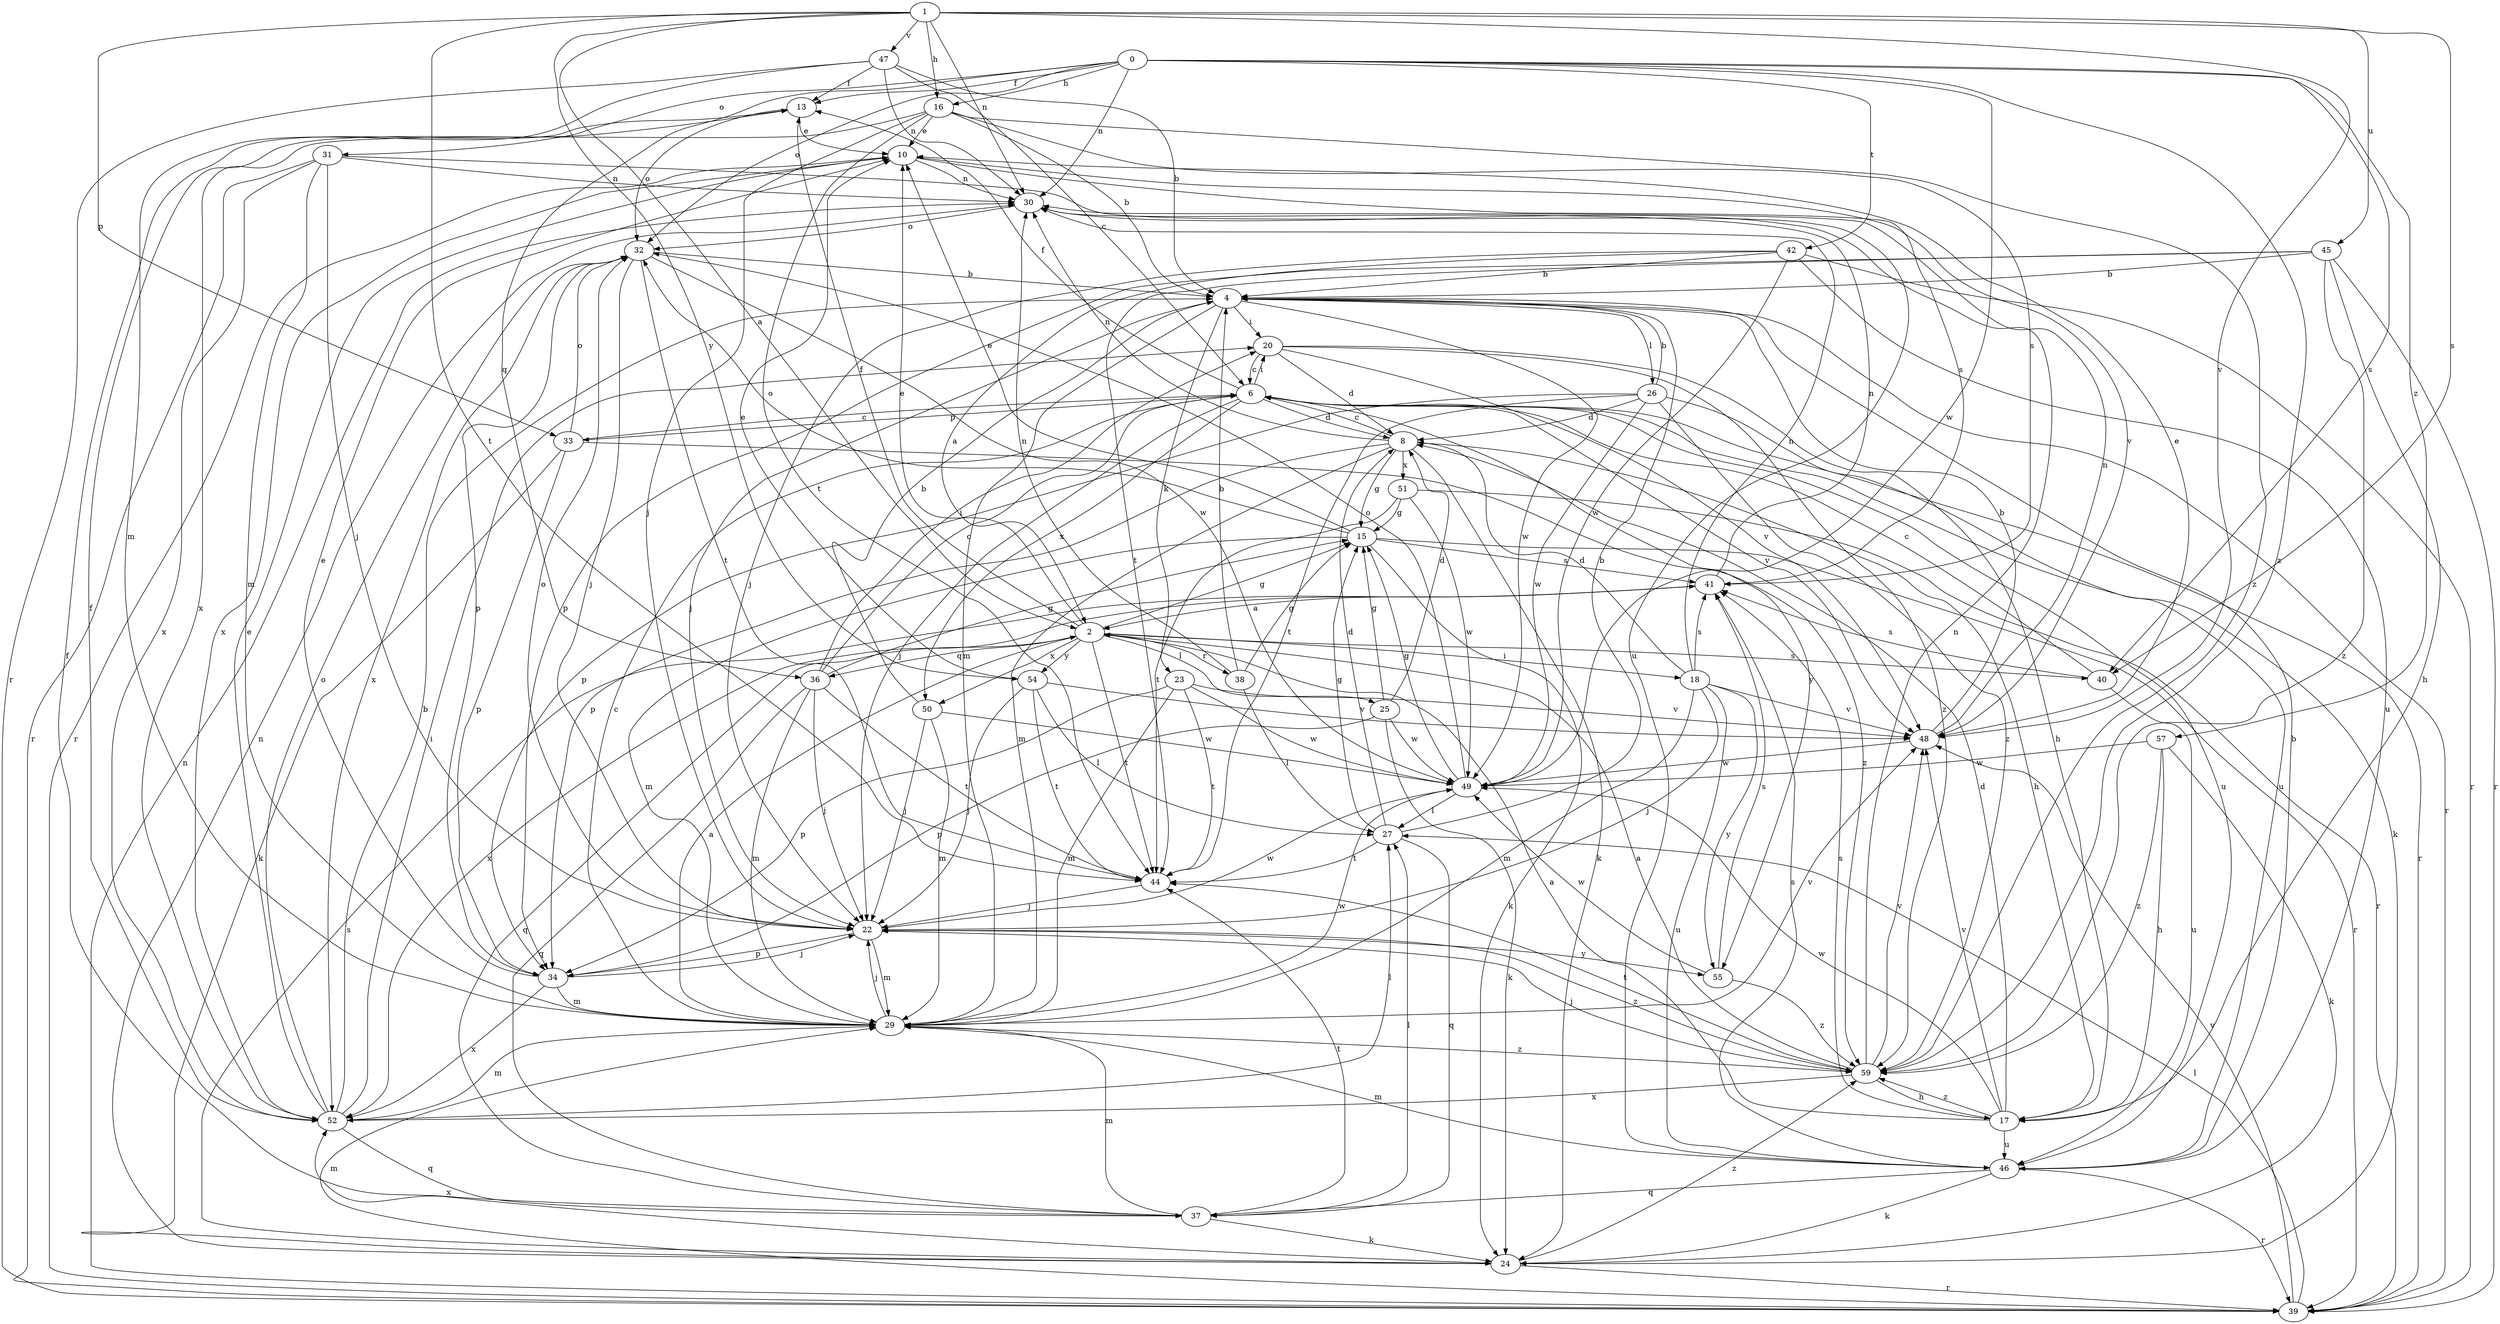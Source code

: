 strict digraph  {
0;
1;
2;
4;
6;
8;
10;
13;
15;
16;
17;
18;
20;
22;
23;
24;
25;
26;
27;
29;
30;
31;
32;
33;
34;
36;
37;
38;
39;
40;
41;
42;
44;
45;
46;
47;
48;
49;
50;
51;
52;
54;
55;
57;
59;
0 -> 13  [label=f];
0 -> 16  [label=h];
0 -> 30  [label=n];
0 -> 31  [label=o];
0 -> 32  [label=o];
0 -> 36  [label=q];
0 -> 40  [label=s];
0 -> 42  [label=t];
0 -> 49  [label=w];
0 -> 57  [label=z];
0 -> 59  [label=z];
1 -> 2  [label=a];
1 -> 16  [label=h];
1 -> 30  [label=n];
1 -> 33  [label=p];
1 -> 40  [label=s];
1 -> 44  [label=t];
1 -> 45  [label=u];
1 -> 47  [label=v];
1 -> 48  [label=v];
1 -> 54  [label=y];
2 -> 10  [label=e];
2 -> 13  [label=f];
2 -> 15  [label=g];
2 -> 18  [label=i];
2 -> 25  [label=l];
2 -> 36  [label=q];
2 -> 37  [label=q];
2 -> 38  [label=r];
2 -> 40  [label=s];
2 -> 44  [label=t];
2 -> 50  [label=x];
2 -> 54  [label=y];
4 -> 20  [label=i];
4 -> 22  [label=j];
4 -> 23  [label=k];
4 -> 26  [label=l];
4 -> 29  [label=m];
4 -> 39  [label=r];
4 -> 49  [label=w];
6 -> 8  [label=d];
6 -> 13  [label=f];
6 -> 20  [label=i];
6 -> 22  [label=j];
6 -> 24  [label=k];
6 -> 33  [label=p];
6 -> 39  [label=r];
6 -> 46  [label=u];
6 -> 48  [label=v];
6 -> 50  [label=x];
6 -> 55  [label=y];
8 -> 6  [label=c];
8 -> 15  [label=g];
8 -> 17  [label=h];
8 -> 24  [label=k];
8 -> 29  [label=m];
8 -> 30  [label=n];
8 -> 34  [label=p];
8 -> 51  [label=x];
10 -> 30  [label=n];
10 -> 39  [label=r];
10 -> 41  [label=s];
10 -> 48  [label=v];
10 -> 52  [label=x];
13 -> 10  [label=e];
13 -> 32  [label=o];
15 -> 10  [label=e];
15 -> 24  [label=k];
15 -> 29  [label=m];
15 -> 32  [label=o];
15 -> 39  [label=r];
15 -> 41  [label=s];
16 -> 4  [label=b];
16 -> 10  [label=e];
16 -> 22  [label=j];
16 -> 41  [label=s];
16 -> 44  [label=t];
16 -> 52  [label=x];
16 -> 59  [label=z];
17 -> 2  [label=a];
17 -> 8  [label=d];
17 -> 41  [label=s];
17 -> 46  [label=u];
17 -> 48  [label=v];
17 -> 49  [label=w];
17 -> 59  [label=z];
18 -> 8  [label=d];
18 -> 22  [label=j];
18 -> 29  [label=m];
18 -> 30  [label=n];
18 -> 41  [label=s];
18 -> 46  [label=u];
18 -> 48  [label=v];
18 -> 55  [label=y];
20 -> 6  [label=c];
20 -> 8  [label=d];
20 -> 17  [label=h];
20 -> 48  [label=v];
20 -> 59  [label=z];
22 -> 29  [label=m];
22 -> 32  [label=o];
22 -> 34  [label=p];
22 -> 49  [label=w];
22 -> 55  [label=y];
22 -> 59  [label=z];
23 -> 29  [label=m];
23 -> 34  [label=p];
23 -> 44  [label=t];
23 -> 48  [label=v];
23 -> 49  [label=w];
24 -> 30  [label=n];
24 -> 39  [label=r];
24 -> 41  [label=s];
24 -> 52  [label=x];
24 -> 59  [label=z];
25 -> 8  [label=d];
25 -> 15  [label=g];
25 -> 24  [label=k];
25 -> 34  [label=p];
25 -> 49  [label=w];
26 -> 4  [label=b];
26 -> 8  [label=d];
26 -> 34  [label=p];
26 -> 44  [label=t];
26 -> 46  [label=u];
26 -> 49  [label=w];
26 -> 59  [label=z];
27 -> 4  [label=b];
27 -> 8  [label=d];
27 -> 15  [label=g];
27 -> 37  [label=q];
27 -> 44  [label=t];
29 -> 2  [label=a];
29 -> 6  [label=c];
29 -> 22  [label=j];
29 -> 48  [label=v];
29 -> 49  [label=w];
29 -> 59  [label=z];
30 -> 32  [label=o];
31 -> 22  [label=j];
31 -> 29  [label=m];
31 -> 30  [label=n];
31 -> 39  [label=r];
31 -> 46  [label=u];
31 -> 52  [label=x];
32 -> 4  [label=b];
32 -> 22  [label=j];
32 -> 34  [label=p];
32 -> 44  [label=t];
32 -> 49  [label=w];
32 -> 52  [label=x];
33 -> 6  [label=c];
33 -> 24  [label=k];
33 -> 32  [label=o];
33 -> 34  [label=p];
33 -> 59  [label=z];
34 -> 10  [label=e];
34 -> 22  [label=j];
34 -> 29  [label=m];
34 -> 52  [label=x];
36 -> 6  [label=c];
36 -> 15  [label=g];
36 -> 20  [label=i];
36 -> 22  [label=j];
36 -> 29  [label=m];
36 -> 37  [label=q];
36 -> 44  [label=t];
37 -> 13  [label=f];
37 -> 24  [label=k];
37 -> 27  [label=l];
37 -> 29  [label=m];
37 -> 44  [label=t];
38 -> 4  [label=b];
38 -> 15  [label=g];
38 -> 27  [label=l];
38 -> 30  [label=n];
39 -> 27  [label=l];
39 -> 29  [label=m];
39 -> 30  [label=n];
39 -> 48  [label=v];
40 -> 6  [label=c];
40 -> 41  [label=s];
40 -> 46  [label=u];
41 -> 2  [label=a];
41 -> 30  [label=n];
41 -> 52  [label=x];
42 -> 2  [label=a];
42 -> 4  [label=b];
42 -> 22  [label=j];
42 -> 39  [label=r];
42 -> 46  [label=u];
42 -> 49  [label=w];
44 -> 22  [label=j];
45 -> 4  [label=b];
45 -> 17  [label=h];
45 -> 34  [label=p];
45 -> 39  [label=r];
45 -> 44  [label=t];
45 -> 59  [label=z];
46 -> 4  [label=b];
46 -> 24  [label=k];
46 -> 29  [label=m];
46 -> 37  [label=q];
46 -> 39  [label=r];
46 -> 41  [label=s];
47 -> 4  [label=b];
47 -> 6  [label=c];
47 -> 13  [label=f];
47 -> 29  [label=m];
47 -> 30  [label=n];
47 -> 39  [label=r];
48 -> 4  [label=b];
48 -> 10  [label=e];
48 -> 30  [label=n];
48 -> 49  [label=w];
49 -> 15  [label=g];
49 -> 27  [label=l];
49 -> 32  [label=o];
50 -> 4  [label=b];
50 -> 22  [label=j];
50 -> 29  [label=m];
50 -> 49  [label=w];
51 -> 15  [label=g];
51 -> 39  [label=r];
51 -> 44  [label=t];
51 -> 49  [label=w];
52 -> 4  [label=b];
52 -> 10  [label=e];
52 -> 13  [label=f];
52 -> 20  [label=i];
52 -> 27  [label=l];
52 -> 29  [label=m];
52 -> 32  [label=o];
52 -> 37  [label=q];
54 -> 10  [label=e];
54 -> 22  [label=j];
54 -> 27  [label=l];
54 -> 44  [label=t];
54 -> 48  [label=v];
55 -> 41  [label=s];
55 -> 49  [label=w];
55 -> 59  [label=z];
57 -> 17  [label=h];
57 -> 24  [label=k];
57 -> 49  [label=w];
57 -> 59  [label=z];
59 -> 2  [label=a];
59 -> 17  [label=h];
59 -> 22  [label=j];
59 -> 30  [label=n];
59 -> 44  [label=t];
59 -> 48  [label=v];
59 -> 52  [label=x];
}
